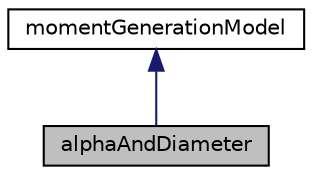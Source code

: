 digraph "alphaAndDiameter"
{
  bgcolor="transparent";
  edge [fontname="Helvetica",fontsize="10",labelfontname="Helvetica",labelfontsize="10"];
  node [fontname="Helvetica",fontsize="10",shape=record];
  Node1 [label="alphaAndDiameter",height=0.2,width=0.4,color="black", fillcolor="grey75", style="filled", fontcolor="black"];
  Node2 -> Node1 [dir="back",color="midnightblue",fontsize="10",style="solid",fontname="Helvetica"];
  Node2 [label="momentGenerationModel",height=0.2,width=0.4,color="black",URL="$a00098.html",tooltip="Base class for runtime selection for moment generation. One object is used for all node..."];
}
